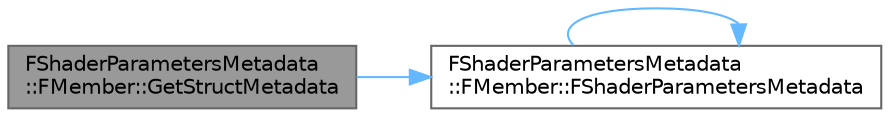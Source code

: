 digraph "FShaderParametersMetadata::FMember::GetStructMetadata"
{
 // INTERACTIVE_SVG=YES
 // LATEX_PDF_SIZE
  bgcolor="transparent";
  edge [fontname=Helvetica,fontsize=10,labelfontname=Helvetica,labelfontsize=10];
  node [fontname=Helvetica,fontsize=10,shape=box,height=0.2,width=0.4];
  rankdir="LR";
  Node1 [id="Node000001",label="FShaderParametersMetadata\l::FMember::GetStructMetadata",height=0.2,width=0.4,color="gray40", fillcolor="grey60", style="filled", fontcolor="black",tooltip="Returns the metadata of the struct."];
  Node1 -> Node2 [id="edge1_Node000001_Node000002",color="steelblue1",style="solid",tooltip=" "];
  Node2 [id="Node000002",label="FShaderParametersMetadata\l::FMember::FShaderParametersMetadata",height=0.2,width=0.4,color="grey40", fillcolor="white", style="filled",URL="$d4/dc3/classFShaderParametersMetadata_1_1FMember.html#a0e98976f193ae004b7de45b65d197335",tooltip=" "];
  Node2 -> Node2 [id="edge2_Node000002_Node000002",color="steelblue1",style="solid",tooltip=" "];
}
